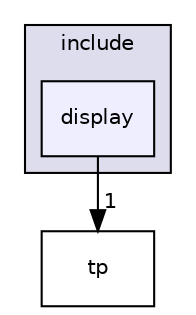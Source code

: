 digraph "include/display" {
  compound=true
  node [ fontsize="10", fontname="Helvetica"];
  edge [ labelfontsize="10", labelfontname="Helvetica"];
  subgraph clusterdir_d44c64559bbebec7f509842c48db8b23 {
    graph [ bgcolor="#ddddee", pencolor="black", label="include" fontname="Helvetica", fontsize="10", URL="dir_d44c64559bbebec7f509842c48db8b23.html"]
  dir_4636d4e18f69ebf0de83434441c44c49 [shape=box, label="display", style="filled", fillcolor="#eeeeff", pencolor="black", URL="dir_4636d4e18f69ebf0de83434441c44c49.html"];
  }
  dir_75ff0ebed823e60e8355822167227a3b [shape=box label="tp" URL="dir_75ff0ebed823e60e8355822167227a3b.html"];
  dir_4636d4e18f69ebf0de83434441c44c49->dir_75ff0ebed823e60e8355822167227a3b [headlabel="1", labeldistance=1.5 headhref="dir_000002_000004.html"];
}
